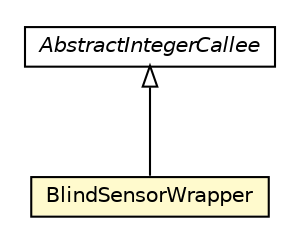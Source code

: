 #!/usr/local/bin/dot
#
# Class diagram 
# Generated by UMLGraph version R5_6-24-gf6e263 (http://www.umlgraph.org/)
#

digraph G {
	edge [fontname="Helvetica",fontsize=10,labelfontname="Helvetica",labelfontsize=10];
	node [fontname="Helvetica",fontsize=10,shape=plaintext];
	nodesep=0.25;
	ranksep=0.5;
	// org.universAAL.lddi.smarthome.exporter.devices.BlindSensorWrapper
	c2335844 [label=<<table title="org.universAAL.lddi.smarthome.exporter.devices.BlindSensorWrapper" border="0" cellborder="1" cellspacing="0" cellpadding="2" port="p" bgcolor="lemonChiffon" href="./BlindSensorWrapper.html">
		<tr><td><table border="0" cellspacing="0" cellpadding="1">
<tr><td align="center" balign="center"> BlindSensorWrapper </td></tr>
		</table></td></tr>
		</table>>, URL="./BlindSensorWrapper.html", fontname="Helvetica", fontcolor="black", fontsize=10.0];
	// org.universAAL.lddi.smarthome.exporter.devices.AbstractIntegerCallee
	c2335845 [label=<<table title="org.universAAL.lddi.smarthome.exporter.devices.AbstractIntegerCallee" border="0" cellborder="1" cellspacing="0" cellpadding="2" port="p" href="./AbstractIntegerCallee.html">
		<tr><td><table border="0" cellspacing="0" cellpadding="1">
<tr><td align="center" balign="center"><font face="Helvetica-Oblique"> AbstractIntegerCallee </font></td></tr>
		</table></td></tr>
		</table>>, URL="./AbstractIntegerCallee.html", fontname="Helvetica", fontcolor="black", fontsize=10.0];
	//org.universAAL.lddi.smarthome.exporter.devices.BlindSensorWrapper extends org.universAAL.lddi.smarthome.exporter.devices.AbstractIntegerCallee
	c2335845:p -> c2335844:p [dir=back,arrowtail=empty];
}

